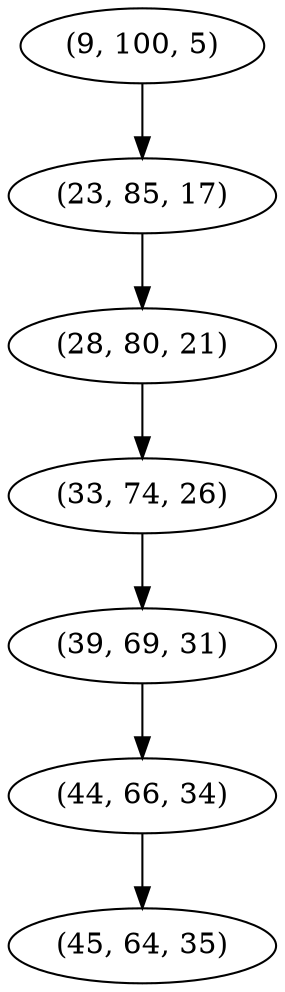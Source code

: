 digraph tree {
    "(9, 100, 5)";
    "(23, 85, 17)";
    "(28, 80, 21)";
    "(33, 74, 26)";
    "(39, 69, 31)";
    "(44, 66, 34)";
    "(45, 64, 35)";
    "(9, 100, 5)" -> "(23, 85, 17)";
    "(23, 85, 17)" -> "(28, 80, 21)";
    "(28, 80, 21)" -> "(33, 74, 26)";
    "(33, 74, 26)" -> "(39, 69, 31)";
    "(39, 69, 31)" -> "(44, 66, 34)";
    "(44, 66, 34)" -> "(45, 64, 35)";
}
